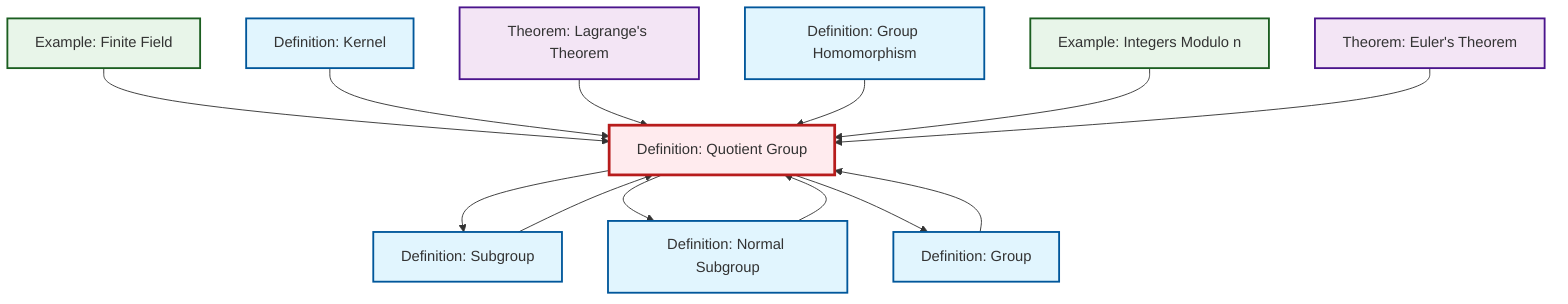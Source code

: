 graph TD
    classDef definition fill:#e1f5fe,stroke:#01579b,stroke-width:2px
    classDef theorem fill:#f3e5f5,stroke:#4a148c,stroke-width:2px
    classDef axiom fill:#fff3e0,stroke:#e65100,stroke-width:2px
    classDef example fill:#e8f5e9,stroke:#1b5e20,stroke-width:2px
    classDef current fill:#ffebee,stroke:#b71c1c,stroke-width:3px
    def-quotient-group["Definition: Quotient Group"]:::definition
    def-normal-subgroup["Definition: Normal Subgroup"]:::definition
    def-homomorphism["Definition: Group Homomorphism"]:::definition
    def-kernel["Definition: Kernel"]:::definition
    thm-lagrange["Theorem: Lagrange's Theorem"]:::theorem
    ex-quotient-integers-mod-n["Example: Integers Modulo n"]:::example
    def-subgroup["Definition: Subgroup"]:::definition
    ex-finite-field["Example: Finite Field"]:::example
    def-group["Definition: Group"]:::definition
    thm-euler["Theorem: Euler's Theorem"]:::theorem
    def-quotient-group --> def-subgroup
    ex-finite-field --> def-quotient-group
    def-kernel --> def-quotient-group
    def-normal-subgroup --> def-quotient-group
    def-subgroup --> def-quotient-group
    thm-lagrange --> def-quotient-group
    def-quotient-group --> def-normal-subgroup
    def-homomorphism --> def-quotient-group
    def-group --> def-quotient-group
    ex-quotient-integers-mod-n --> def-quotient-group
    def-quotient-group --> def-group
    thm-euler --> def-quotient-group
    class def-quotient-group current